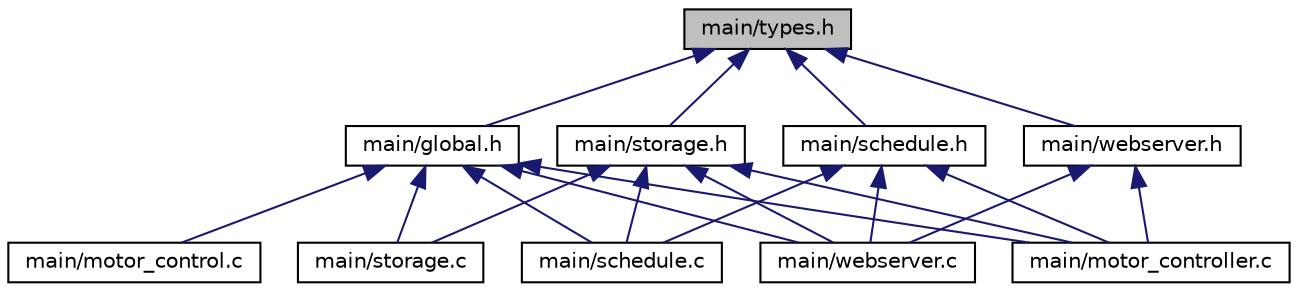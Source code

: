 digraph "main/types.h"
{
 // LATEX_PDF_SIZE
  edge [fontname="Helvetica",fontsize="10",labelfontname="Helvetica",labelfontsize="10"];
  node [fontname="Helvetica",fontsize="10",shape=record];
  Node1 [label="main/types.h",height=0.2,width=0.4,color="black", fillcolor="grey75", style="filled", fontcolor="black",tooltip="Type definitions and constants for the Motor Controller system."];
  Node1 -> Node2 [dir="back",color="midnightblue",fontsize="10",style="solid"];
  Node2 [label="main/global.h",height=0.2,width=0.4,color="black", fillcolor="white", style="filled",URL="$global_8h.html",tooltip="Global definitions, constants, and variable declarations for Motor Controller."];
  Node2 -> Node3 [dir="back",color="midnightblue",fontsize="10",style="solid"];
  Node3 [label="main/motor_control.c",height=0.2,width=0.4,color="black", fillcolor="white", style="filled",URL="$motor__control_8c.html",tooltip="Motor control implementation with safety features."];
  Node2 -> Node4 [dir="back",color="midnightblue",fontsize="10",style="solid"];
  Node4 [label="main/motor_controller.c",height=0.2,width=0.4,color="black", fillcolor="white", style="filled",URL="$motor__controller_8c.html",tooltip=" "];
  Node2 -> Node5 [dir="back",color="midnightblue",fontsize="10",style="solid"];
  Node5 [label="main/schedule.c",height=0.2,width=0.4,color="black", fillcolor="white", style="filled",URL="$schedule_8c.html",tooltip="Schedule Management Implementation."];
  Node2 -> Node6 [dir="back",color="midnightblue",fontsize="10",style="solid"];
  Node6 [label="main/storage.c",height=0.2,width=0.4,color="black", fillcolor="white", style="filled",URL="$storage_8c.html",tooltip="Persistent Storage Implementation using NVS."];
  Node2 -> Node7 [dir="back",color="midnightblue",fontsize="10",style="solid"];
  Node7 [label="main/webserver.c",height=0.2,width=0.4,color="black", fillcolor="white", style="filled",URL="$webserver_8c.html",tooltip="HTTP Web Server Implementation for Motor Controller."];
  Node1 -> Node8 [dir="back",color="midnightblue",fontsize="10",style="solid"];
  Node8 [label="main/schedule.h",height=0.2,width=0.4,color="black", fillcolor="white", style="filled",URL="$schedule_8h.html",tooltip="Schedule management interface and function declarations."];
  Node8 -> Node4 [dir="back",color="midnightblue",fontsize="10",style="solid"];
  Node8 -> Node5 [dir="back",color="midnightblue",fontsize="10",style="solid"];
  Node8 -> Node7 [dir="back",color="midnightblue",fontsize="10",style="solid"];
  Node1 -> Node9 [dir="back",color="midnightblue",fontsize="10",style="solid"];
  Node9 [label="main/storage.h",height=0.2,width=0.4,color="black", fillcolor="white", style="filled",URL="$storage_8h.html",tooltip="Non-volatile storage interface for persistent data management."];
  Node9 -> Node4 [dir="back",color="midnightblue",fontsize="10",style="solid"];
  Node9 -> Node5 [dir="back",color="midnightblue",fontsize="10",style="solid"];
  Node9 -> Node6 [dir="back",color="midnightblue",fontsize="10",style="solid"];
  Node9 -> Node7 [dir="back",color="midnightblue",fontsize="10",style="solid"];
  Node1 -> Node10 [dir="back",color="midnightblue",fontsize="10",style="solid"];
  Node10 [label="main/webserver.h",height=0.2,width=0.4,color="black", fillcolor="white", style="filled",URL="$webserver_8h.html",tooltip="Web server interface and HTTP handler declarations."];
  Node10 -> Node4 [dir="back",color="midnightblue",fontsize="10",style="solid"];
  Node10 -> Node7 [dir="back",color="midnightblue",fontsize="10",style="solid"];
}

